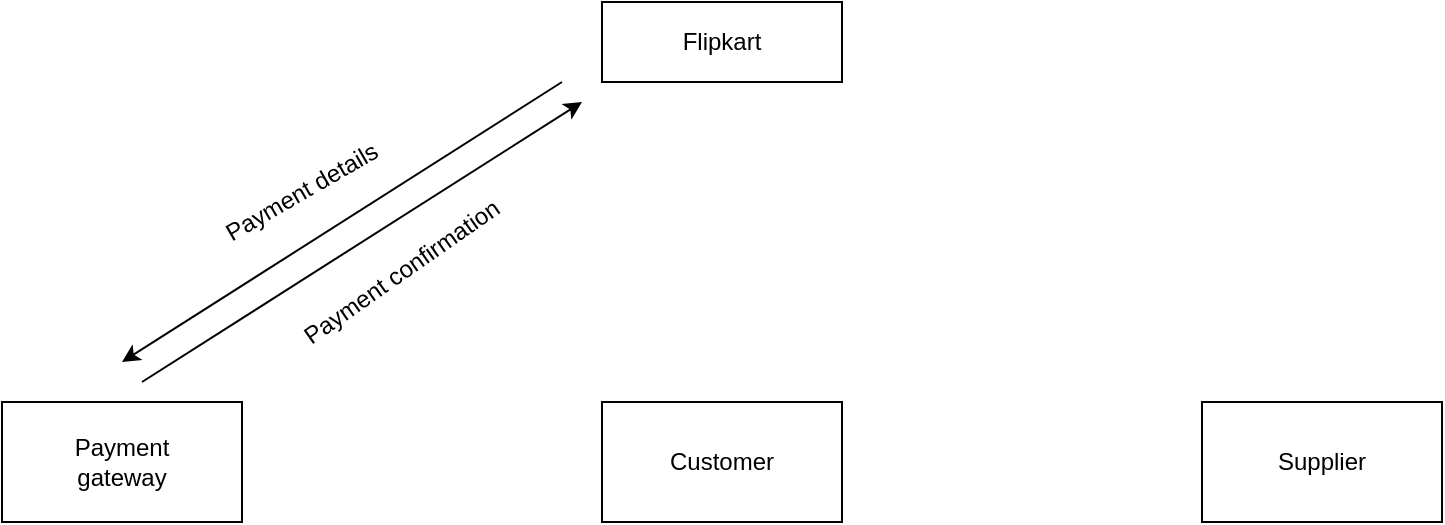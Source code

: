 <mxfile version="24.4.8" type="device">
  <diagram name="Page-1" id="TnNBV3FMVkCdmSNJ2jdV">
    <mxGraphModel dx="1434" dy="836" grid="1" gridSize="10" guides="1" tooltips="1" connect="1" arrows="1" fold="1" page="1" pageScale="1" pageWidth="1100" pageHeight="850" math="0" shadow="0">
      <root>
        <mxCell id="0" />
        <mxCell id="1" parent="0" />
        <mxCell id="Rk-qHzuaFhmb8I9NjQz3-1" value="Flipkart" style="rounded=0;whiteSpace=wrap;html=1;" vertex="1" parent="1">
          <mxGeometry x="500" y="160" width="120" height="40" as="geometry" />
        </mxCell>
        <mxCell id="Rk-qHzuaFhmb8I9NjQz3-2" value="Payment&lt;div&gt;gateway&lt;/div&gt;" style="rounded=0;whiteSpace=wrap;html=1;" vertex="1" parent="1">
          <mxGeometry x="200" y="360" width="120" height="60" as="geometry" />
        </mxCell>
        <mxCell id="Rk-qHzuaFhmb8I9NjQz3-3" value="Customer" style="rounded=0;whiteSpace=wrap;html=1;" vertex="1" parent="1">
          <mxGeometry x="500" y="360" width="120" height="60" as="geometry" />
        </mxCell>
        <mxCell id="Rk-qHzuaFhmb8I9NjQz3-4" value="Supplier" style="rounded=0;whiteSpace=wrap;html=1;" vertex="1" parent="1">
          <mxGeometry x="800" y="360" width="120" height="60" as="geometry" />
        </mxCell>
        <mxCell id="Rk-qHzuaFhmb8I9NjQz3-5" value="" style="endArrow=classic;html=1;rounded=0;" edge="1" parent="1">
          <mxGeometry width="50" height="50" relative="1" as="geometry">
            <mxPoint x="270" y="350" as="sourcePoint" />
            <mxPoint x="490" y="210" as="targetPoint" />
          </mxGeometry>
        </mxCell>
        <mxCell id="Rk-qHzuaFhmb8I9NjQz3-6" value="" style="endArrow=classic;html=1;rounded=0;" edge="1" parent="1">
          <mxGeometry width="50" height="50" relative="1" as="geometry">
            <mxPoint x="480" y="200" as="sourcePoint" />
            <mxPoint x="260" y="340" as="targetPoint" />
          </mxGeometry>
        </mxCell>
        <mxCell id="Rk-qHzuaFhmb8I9NjQz3-7" value="Payment details" style="text;html=1;align=center;verticalAlign=middle;whiteSpace=wrap;rounded=0;rotation=-30;" vertex="1" parent="1">
          <mxGeometry x="280" y="240" width="140" height="30" as="geometry" />
        </mxCell>
        <mxCell id="Rk-qHzuaFhmb8I9NjQz3-8" value="Payment confirmation" style="text;html=1;align=center;verticalAlign=middle;whiteSpace=wrap;rounded=0;rotation=-35;portConstraintRotation=0;" vertex="1" parent="1">
          <mxGeometry x="330" y="280" width="140" height="30" as="geometry" />
        </mxCell>
      </root>
    </mxGraphModel>
  </diagram>
</mxfile>
